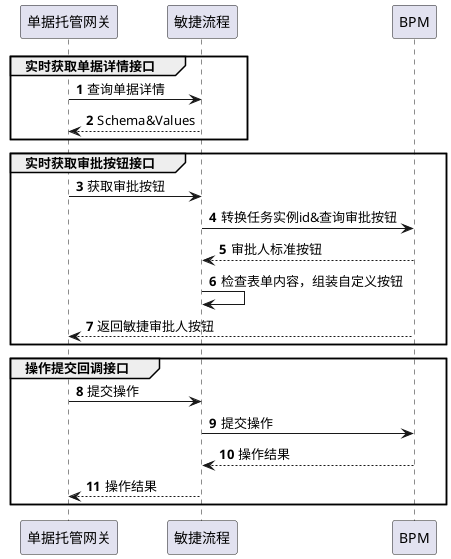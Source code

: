 @startuml
'https://plantuml.com/sequence-diagram

autonumber
participant 单据托管网关 as F1
participant 敏捷流程 as F2
participant BPM as F3


group 实时获取单据详情接口
F1 -> F2: 查询单据详情
F2 --> F1: Schema&Values
end

group 实时获取审批按钮接口
F1 -> F2: 获取审批按钮
F2 -> F3: 转换任务实例id&查询审批按钮
F3 --> F2: 审批人标准按钮
F2 -> F2: 检查表单内容，组装自定义按钮
F3 --> F1: 返回敏捷审批人按钮
end

group 操作提交回调接口
F1 -> F2: 提交操作
F2 -> F3: 提交操作
F3 --> F2: 操作结果
F2 --> F1: 操作结果
end

@enduml
